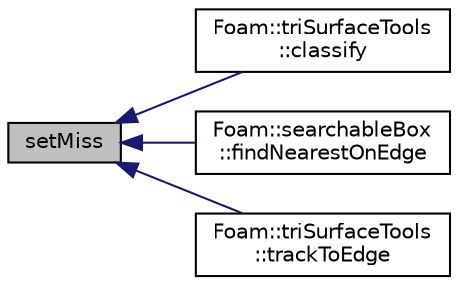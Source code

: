digraph "setMiss"
{
  bgcolor="transparent";
  edge [fontname="Helvetica",fontsize="10",labelfontname="Helvetica",labelfontsize="10"];
  node [fontname="Helvetica",fontsize="10",shape=record];
  rankdir="LR";
  Node1 [label="setMiss",height=0.2,width=0.4,color="black", fillcolor="grey75", style="filled", fontcolor="black"];
  Node1 -> Node2 [dir="back",color="midnightblue",fontsize="10",style="solid",fontname="Helvetica"];
  Node2 [label="Foam::triSurfaceTools\l::classify",height=0.2,width=0.4,color="black",URL="$a02689.html#a6f0ceda49a3cd2fbd6ab9655fd370e03",tooltip="Test point on plane of triangle to see if on edge or point or inside. "];
  Node1 -> Node3 [dir="back",color="midnightblue",fontsize="10",style="solid",fontname="Helvetica"];
  Node3 [label="Foam::searchableBox\l::findNearestOnEdge",height=0.2,width=0.4,color="black",URL="$a02251.html#ac4ad7e30f9183d291a7152920f517fd4",tooltip="Calculate nearest point on edge. "];
  Node1 -> Node4 [dir="back",color="midnightblue",fontsize="10",style="solid",fontname="Helvetica"];
  Node4 [label="Foam::triSurfaceTools\l::trackToEdge",height=0.2,width=0.4,color="black",URL="$a02689.html#a6d8fd04b37cd0ac3c45134c26f9ba40c",tooltip="Track on surface to get closer to point. "];
}
